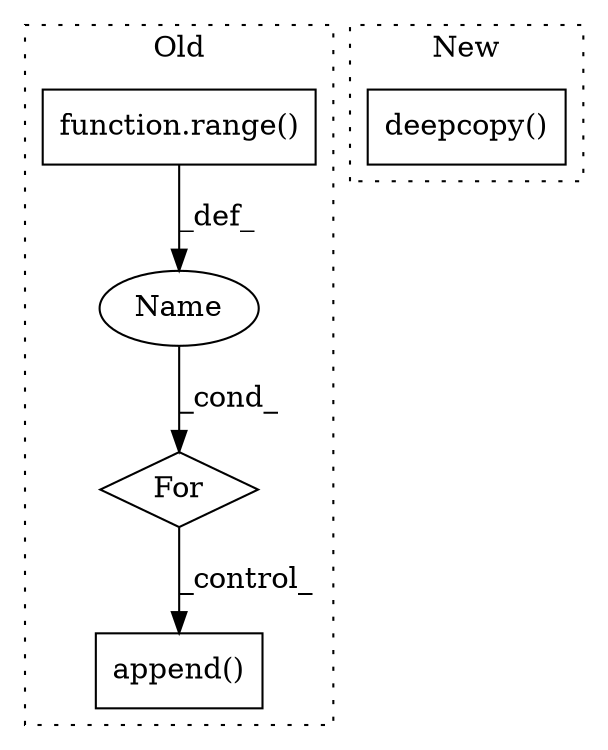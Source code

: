 digraph G {
subgraph cluster0 {
1 [label="append()" a="75" s="66046,66074" l="19,1" shape="box"];
3 [label="For" a="107" s="65662,65700" l="4,22" shape="diamond"];
4 [label="Name" a="87" s="65666" l="9" shape="ellipse"];
5 [label="function.range()" a="75" s="65679,65699" l="6,1" shape="box"];
label = "Old";
style="dotted";
}
subgraph cluster1 {
2 [label="deepcopy()" a="75" s="66807,66842" l="14,1" shape="box"];
label = "New";
style="dotted";
}
3 -> 1 [label="_control_"];
4 -> 3 [label="_cond_"];
5 -> 4 [label="_def_"];
}